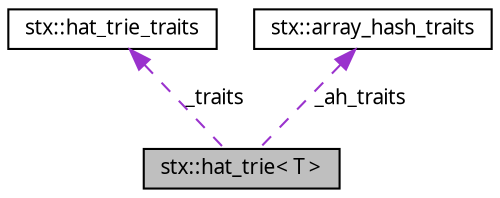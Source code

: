 digraph G
{
  edge [fontname="FreeSans.ttf",fontsize="10",labelfontname="FreeSans.ttf",labelfontsize="10"];
  node [fontname="FreeSans.ttf",fontsize="10",shape=record];
  Node1 [label="stx::hat_trie\< T \>",height=0.2,width=0.4,color="black", fillcolor="grey75", style="filled" fontcolor="black"];
  Node2 -> Node1 [dir=back,color="darkorchid3",fontsize="10",style="dashed",label="_traits",fontname="FreeSans.ttf"];
  Node2 [label="stx::hat_trie_traits",height=0.2,width=0.4,color="black", fillcolor="white", style="filled",URL="$classstx_1_1hat__trie__traits.html"];
  Node3 -> Node1 [dir=back,color="darkorchid3",fontsize="10",style="dashed",label="_ah_traits",fontname="FreeSans.ttf"];
  Node3 [label="stx::array_hash_traits",height=0.2,width=0.4,color="black", fillcolor="white", style="filled",URL="$classstx_1_1array__hash__traits.html"];
}
